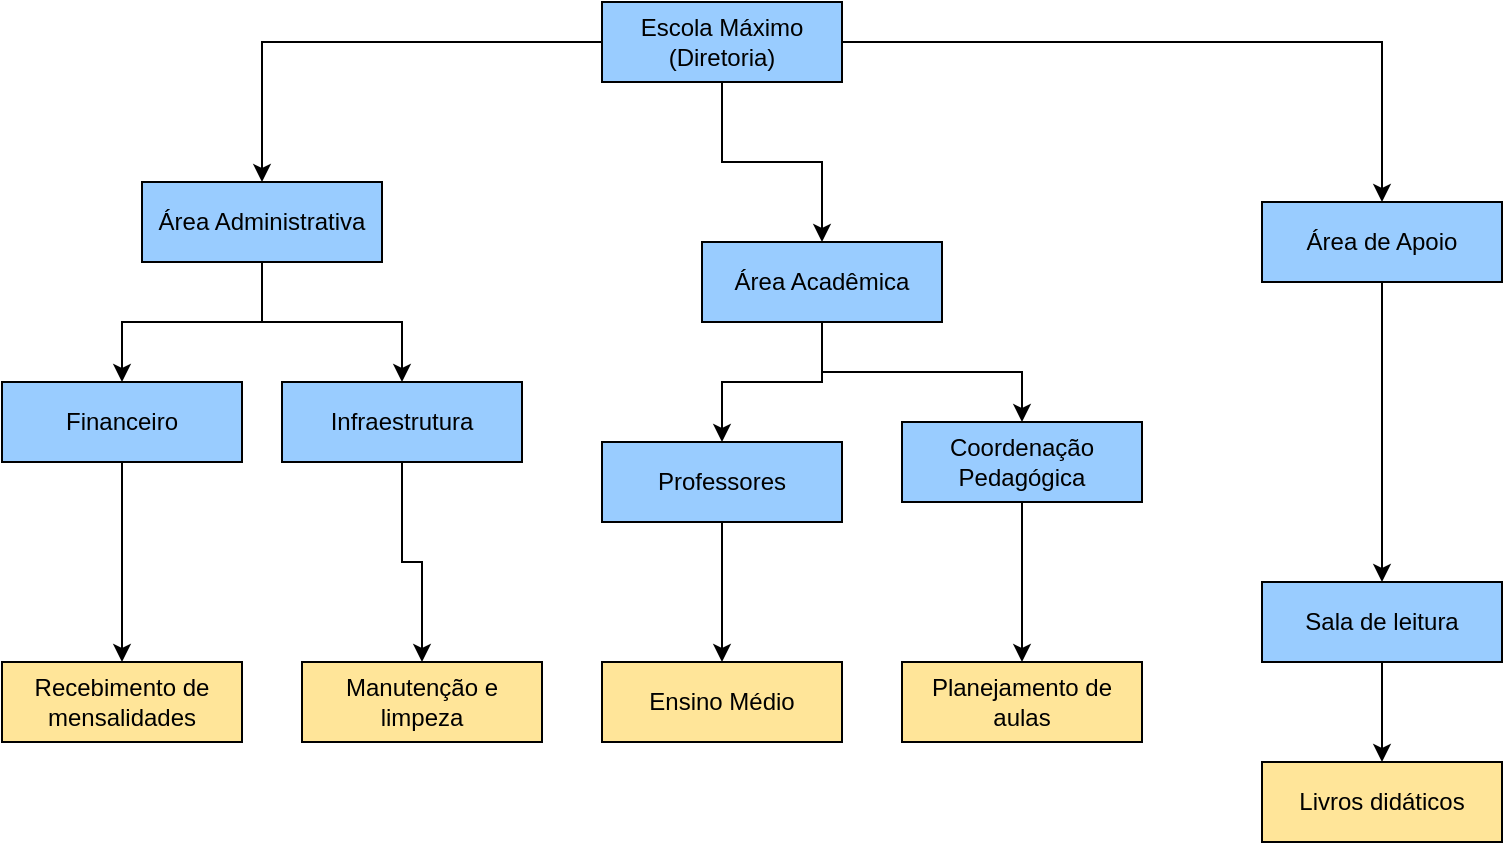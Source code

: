 <mxfile version="28.1.1">
  <diagram name="Page-1" id="v8D5pRKW9C3cpd6b7wGV">
    <mxGraphModel dx="961" dy="750" grid="1" gridSize="10" guides="1" tooltips="1" connect="1" arrows="1" fold="1" page="1" pageScale="1" pageWidth="850" pageHeight="1100" math="0" shadow="0">
      <root>
        <mxCell id="0" />
        <mxCell id="1" parent="0" />
        <mxCell id="zjJmRHwBuH8hxRUT1nE2-6" style="edgeStyle=orthogonalEdgeStyle;rounded=0;orthogonalLoop=1;jettySize=auto;html=1;entryX=0.5;entryY=0;entryDx=0;entryDy=0;" edge="1" parent="1" source="zjJmRHwBuH8hxRUT1nE2-1" target="zjJmRHwBuH8hxRUT1nE2-4">
          <mxGeometry relative="1" as="geometry" />
        </mxCell>
        <mxCell id="zjJmRHwBuH8hxRUT1nE2-7" style="edgeStyle=orthogonalEdgeStyle;rounded=0;orthogonalLoop=1;jettySize=auto;html=1;entryX=0.5;entryY=0;entryDx=0;entryDy=0;" edge="1" parent="1" source="zjJmRHwBuH8hxRUT1nE2-1" target="zjJmRHwBuH8hxRUT1nE2-3">
          <mxGeometry relative="1" as="geometry" />
        </mxCell>
        <mxCell id="zjJmRHwBuH8hxRUT1nE2-8" style="edgeStyle=orthogonalEdgeStyle;rounded=0;orthogonalLoop=1;jettySize=auto;html=1;entryX=0.5;entryY=0;entryDx=0;entryDy=0;" edge="1" parent="1" source="zjJmRHwBuH8hxRUT1nE2-1" target="zjJmRHwBuH8hxRUT1nE2-2">
          <mxGeometry relative="1" as="geometry" />
        </mxCell>
        <mxCell id="zjJmRHwBuH8hxRUT1nE2-1" value="Escola Máximo (Diretoria)" style="rounded=0;whiteSpace=wrap;html=1;fillColor=#99CCFF;" vertex="1" parent="1">
          <mxGeometry x="360" y="150" width="120" height="40" as="geometry" />
        </mxCell>
        <mxCell id="zjJmRHwBuH8hxRUT1nE2-11" style="edgeStyle=orthogonalEdgeStyle;rounded=0;orthogonalLoop=1;jettySize=auto;html=1;entryX=0.5;entryY=0;entryDx=0;entryDy=0;" edge="1" parent="1" source="zjJmRHwBuH8hxRUT1nE2-2" target="zjJmRHwBuH8hxRUT1nE2-10">
          <mxGeometry relative="1" as="geometry" />
        </mxCell>
        <mxCell id="zjJmRHwBuH8hxRUT1nE2-12" style="edgeStyle=orthogonalEdgeStyle;rounded=0;orthogonalLoop=1;jettySize=auto;html=1;entryX=0.5;entryY=0;entryDx=0;entryDy=0;" edge="1" parent="1" source="zjJmRHwBuH8hxRUT1nE2-2" target="zjJmRHwBuH8hxRUT1nE2-9">
          <mxGeometry relative="1" as="geometry" />
        </mxCell>
        <mxCell id="zjJmRHwBuH8hxRUT1nE2-2" value="Área Administrativa" style="rounded=0;whiteSpace=wrap;html=1;fillColor=#99CCFF;" vertex="1" parent="1">
          <mxGeometry x="130" y="240" width="120" height="40" as="geometry" />
        </mxCell>
        <mxCell id="zjJmRHwBuH8hxRUT1nE2-20" style="edgeStyle=orthogonalEdgeStyle;rounded=0;orthogonalLoop=1;jettySize=auto;html=1;entryX=0.5;entryY=0;entryDx=0;entryDy=0;" edge="1" parent="1" source="zjJmRHwBuH8hxRUT1nE2-3" target="zjJmRHwBuH8hxRUT1nE2-15">
          <mxGeometry relative="1" as="geometry" />
        </mxCell>
        <mxCell id="zjJmRHwBuH8hxRUT1nE2-21" style="edgeStyle=orthogonalEdgeStyle;rounded=0;orthogonalLoop=1;jettySize=auto;html=1;entryX=0.5;entryY=0;entryDx=0;entryDy=0;" edge="1" parent="1" source="zjJmRHwBuH8hxRUT1nE2-3" target="zjJmRHwBuH8hxRUT1nE2-16">
          <mxGeometry relative="1" as="geometry" />
        </mxCell>
        <mxCell id="zjJmRHwBuH8hxRUT1nE2-3" value="Área Acadêmica" style="rounded=0;whiteSpace=wrap;html=1;fillColor=#99CCFF;" vertex="1" parent="1">
          <mxGeometry x="410" y="270" width="120" height="40" as="geometry" />
        </mxCell>
        <mxCell id="zjJmRHwBuH8hxRUT1nE2-18" style="edgeStyle=orthogonalEdgeStyle;rounded=0;orthogonalLoop=1;jettySize=auto;html=1;entryX=0.5;entryY=0;entryDx=0;entryDy=0;" edge="1" parent="1" source="zjJmRHwBuH8hxRUT1nE2-4" target="zjJmRHwBuH8hxRUT1nE2-17">
          <mxGeometry relative="1" as="geometry" />
        </mxCell>
        <mxCell id="zjJmRHwBuH8hxRUT1nE2-4" value="Área de Apoio" style="rounded=0;whiteSpace=wrap;html=1;fillColor=#99CCFF;" vertex="1" parent="1">
          <mxGeometry x="690" y="250" width="120" height="40" as="geometry" />
        </mxCell>
        <mxCell id="zjJmRHwBuH8hxRUT1nE2-22" style="edgeStyle=orthogonalEdgeStyle;rounded=0;orthogonalLoop=1;jettySize=auto;html=1;entryX=0.5;entryY=0;entryDx=0;entryDy=0;" edge="1" parent="1" source="zjJmRHwBuH8hxRUT1nE2-9" target="zjJmRHwBuH8hxRUT1nE2-13">
          <mxGeometry relative="1" as="geometry" />
        </mxCell>
        <mxCell id="zjJmRHwBuH8hxRUT1nE2-9" value="Financeiro" style="rounded=0;whiteSpace=wrap;html=1;fillColor=#99CCFF;" vertex="1" parent="1">
          <mxGeometry x="60" y="340" width="120" height="40" as="geometry" />
        </mxCell>
        <mxCell id="zjJmRHwBuH8hxRUT1nE2-23" style="edgeStyle=orthogonalEdgeStyle;rounded=0;orthogonalLoop=1;jettySize=auto;html=1;entryX=0.5;entryY=0;entryDx=0;entryDy=0;" edge="1" parent="1" source="zjJmRHwBuH8hxRUT1nE2-10" target="zjJmRHwBuH8hxRUT1nE2-14">
          <mxGeometry relative="1" as="geometry" />
        </mxCell>
        <mxCell id="zjJmRHwBuH8hxRUT1nE2-10" value="Infraestrutura" style="rounded=0;whiteSpace=wrap;html=1;fillColor=#99CCFF;" vertex="1" parent="1">
          <mxGeometry x="200" y="340" width="120" height="40" as="geometry" />
        </mxCell>
        <mxCell id="zjJmRHwBuH8hxRUT1nE2-13" value="Recebimento de mensalidades" style="rounded=0;whiteSpace=wrap;html=1;fillColor=#FFE599;" vertex="1" parent="1">
          <mxGeometry x="60" y="480" width="120" height="40" as="geometry" />
        </mxCell>
        <mxCell id="zjJmRHwBuH8hxRUT1nE2-14" value="Manutenção e limpeza" style="rounded=0;whiteSpace=wrap;html=1;fillColor=#FFE599;" vertex="1" parent="1">
          <mxGeometry x="210" y="480" width="120" height="40" as="geometry" />
        </mxCell>
        <mxCell id="zjJmRHwBuH8hxRUT1nE2-25" value="" style="edgeStyle=orthogonalEdgeStyle;rounded=0;orthogonalLoop=1;jettySize=auto;html=1;" edge="1" parent="1" source="zjJmRHwBuH8hxRUT1nE2-15">
          <mxGeometry relative="1" as="geometry">
            <mxPoint x="420" y="480" as="targetPoint" />
          </mxGeometry>
        </mxCell>
        <mxCell id="zjJmRHwBuH8hxRUT1nE2-15" value="Professores" style="rounded=0;whiteSpace=wrap;html=1;fillColor=#99CCFF;" vertex="1" parent="1">
          <mxGeometry x="360" y="370" width="120" height="40" as="geometry" />
        </mxCell>
        <mxCell id="zjJmRHwBuH8hxRUT1nE2-31" style="edgeStyle=orthogonalEdgeStyle;rounded=0;orthogonalLoop=1;jettySize=auto;html=1;entryX=0.5;entryY=0;entryDx=0;entryDy=0;" edge="1" parent="1" source="zjJmRHwBuH8hxRUT1nE2-16" target="zjJmRHwBuH8hxRUT1nE2-28">
          <mxGeometry relative="1" as="geometry" />
        </mxCell>
        <mxCell id="zjJmRHwBuH8hxRUT1nE2-16" value="Coordenação Pedagógica" style="rounded=0;whiteSpace=wrap;html=1;fillColor=#99CCFF;" vertex="1" parent="1">
          <mxGeometry x="510" y="360" width="120" height="40" as="geometry" />
        </mxCell>
        <mxCell id="zjJmRHwBuH8hxRUT1nE2-29" style="edgeStyle=orthogonalEdgeStyle;rounded=0;orthogonalLoop=1;jettySize=auto;html=1;" edge="1" parent="1" source="zjJmRHwBuH8hxRUT1nE2-17">
          <mxGeometry relative="1" as="geometry">
            <mxPoint x="750" y="530" as="targetPoint" />
          </mxGeometry>
        </mxCell>
        <mxCell id="zjJmRHwBuH8hxRUT1nE2-17" value="Sala de leitura" style="rounded=0;whiteSpace=wrap;html=1;fillColor=#99CCFF;" vertex="1" parent="1">
          <mxGeometry x="690" y="440" width="120" height="40" as="geometry" />
        </mxCell>
        <mxCell id="zjJmRHwBuH8hxRUT1nE2-26" value="Ensino Médio" style="rounded=0;whiteSpace=wrap;html=1;fillColor=#FFE599;" vertex="1" parent="1">
          <mxGeometry x="360" y="480" width="120" height="40" as="geometry" />
        </mxCell>
        <mxCell id="zjJmRHwBuH8hxRUT1nE2-28" value="Planejamento de aulas" style="rounded=0;whiteSpace=wrap;html=1;fillColor=#FFE599;" vertex="1" parent="1">
          <mxGeometry x="510" y="480" width="120" height="40" as="geometry" />
        </mxCell>
        <mxCell id="zjJmRHwBuH8hxRUT1nE2-30" value="Livros didáticos" style="rounded=0;whiteSpace=wrap;html=1;fillColor=#FFE599;" vertex="1" parent="1">
          <mxGeometry x="690" y="530" width="120" height="40" as="geometry" />
        </mxCell>
      </root>
    </mxGraphModel>
  </diagram>
</mxfile>
